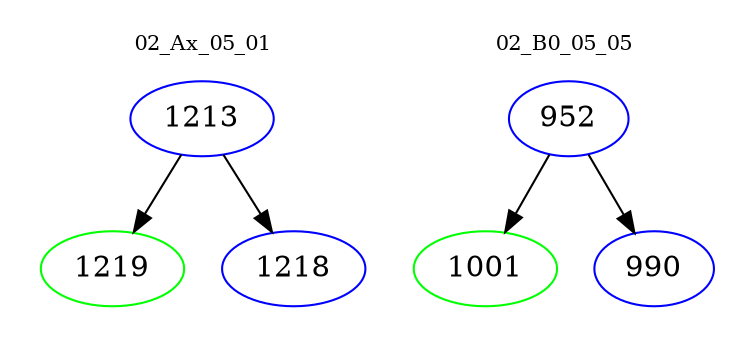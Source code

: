 digraph{
subgraph cluster_0 {
color = white
label = "02_Ax_05_01";
fontsize=10;
T0_1213 [label="1213", color="blue"]
T0_1213 -> T0_1219 [color="black"]
T0_1219 [label="1219", color="green"]
T0_1213 -> T0_1218 [color="black"]
T0_1218 [label="1218", color="blue"]
}
subgraph cluster_1 {
color = white
label = "02_B0_05_05";
fontsize=10;
T1_952 [label="952", color="blue"]
T1_952 -> T1_1001 [color="black"]
T1_1001 [label="1001", color="green"]
T1_952 -> T1_990 [color="black"]
T1_990 [label="990", color="blue"]
}
}

